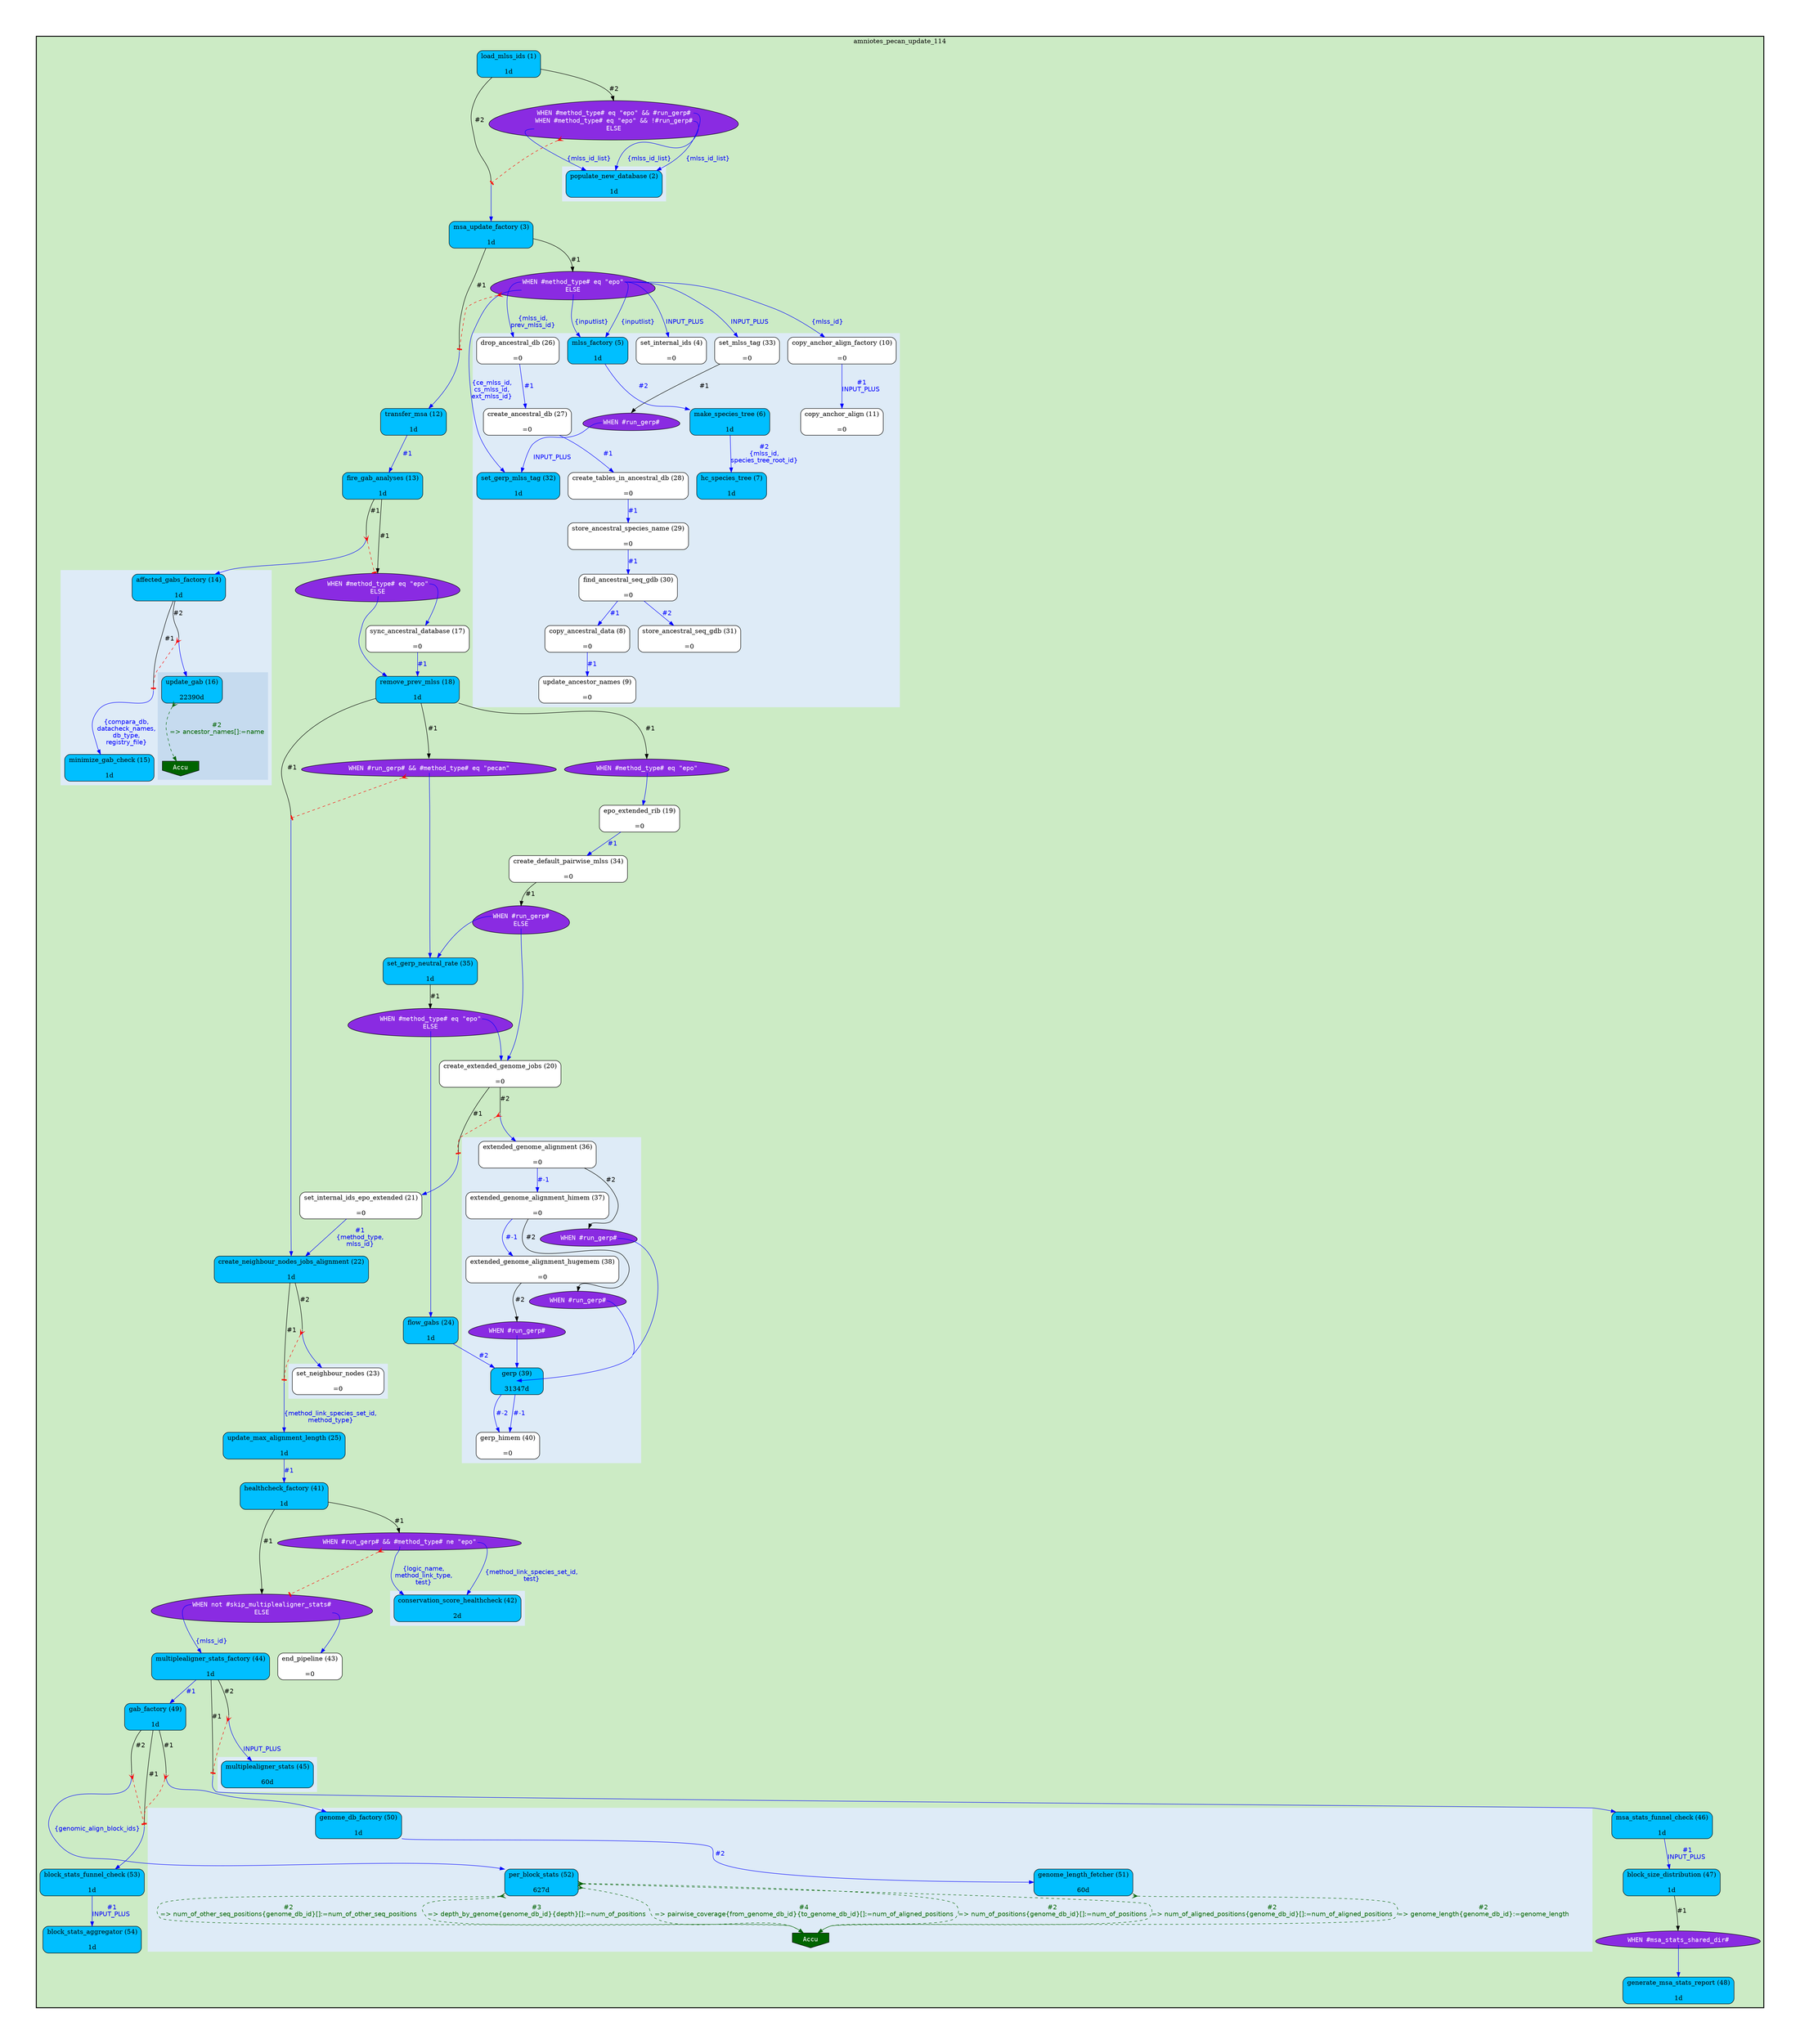 digraph test {
	ratio="compress"; concentrate = "true"; name = "AnalysisWorkflow"; pad = "1.0";
	analysis_affected_gabs_factory [fillcolor="DeepSkyBlue", fontname="Times-Roman", label=<<table border="0" cellborder="0" cellspacing="0" cellpadding="1"><tr><td colspan="1">affected_gabs_factory (14)</td></tr><tr><td colspan="1"> </td></tr><tr><td bgcolor="DeepSkyBlue" width="100%">1d</td></tr></table>>, shape="Mrecord", style="filled"];
	analysis_block_size_distribution [fillcolor="DeepSkyBlue", fontname="Times-Roman", label=<<table border="0" cellborder="0" cellspacing="0" cellpadding="1"><tr><td colspan="1">block_size_distribution (47)</td></tr><tr><td colspan="1"> </td></tr><tr><td bgcolor="DeepSkyBlue" width="100%">1d</td></tr></table>>, shape="Mrecord", style="filled"];
	analysis_block_stats_aggregator [fillcolor="DeepSkyBlue", fontname="Times-Roman", label=<<table border="0" cellborder="0" cellspacing="0" cellpadding="1"><tr><td colspan="1">block_stats_aggregator (54)</td></tr><tr><td colspan="1"> </td></tr><tr><td bgcolor="DeepSkyBlue" width="100%">1d</td></tr></table>>, shape="Mrecord", style="filled"];
	analysis_block_stats_funnel_check [fillcolor="DeepSkyBlue", fontname="Times-Roman", label=<<table border="0" cellborder="0" cellspacing="0" cellpadding="1"><tr><td colspan="1">block_stats_funnel_check (53)</td></tr><tr><td colspan="1"> </td></tr><tr><td bgcolor="DeepSkyBlue" width="100%">1d</td></tr></table>>, shape="Mrecord", style="filled"];
	analysis_conservation_score_healthcheck [fillcolor="DeepSkyBlue", fontname="Times-Roman", label=<<table border="0" cellborder="0" cellspacing="0" cellpadding="1"><tr><td colspan="1">conservation_score_healthcheck (42)</td></tr><tr><td colspan="1"> </td></tr><tr><td bgcolor="DeepSkyBlue" width="100%">2d</td></tr></table>>, shape="Mrecord", style="filled"];
	analysis_copy_ancestral_data [fillcolor="white", fontname="Times-Roman", label=<<table border="0" cellborder="0" cellspacing="0" cellpadding="1"><tr><td colspan="1">copy_ancestral_data (8)</td></tr><tr><td colspan="1"> </td></tr><tr><td>=0</td></tr></table>>, shape="Mrecord", style="filled"];
	analysis_copy_anchor_align [fillcolor="white", fontname="Times-Roman", label=<<table border="0" cellborder="0" cellspacing="0" cellpadding="1"><tr><td colspan="1">copy_anchor_align (11)</td></tr><tr><td colspan="1"> </td></tr><tr><td>=0</td></tr></table>>, shape="Mrecord", style="filled"];
	analysis_copy_anchor_align_factory [fillcolor="white", fontname="Times-Roman", label=<<table border="0" cellborder="0" cellspacing="0" cellpadding="1"><tr><td colspan="1">copy_anchor_align_factory (10)</td></tr><tr><td colspan="1"> </td></tr><tr><td>=0</td></tr></table>>, shape="Mrecord", style="filled"];
	analysis_create_ancestral_db [fillcolor="white", fontname="Times-Roman", label=<<table border="0" cellborder="0" cellspacing="0" cellpadding="1"><tr><td colspan="1">create_ancestral_db (27)</td></tr><tr><td colspan="1"> </td></tr><tr><td>=0</td></tr></table>>, shape="Mrecord", style="filled"];
	analysis_create_default_pairwise_mlss [fillcolor="white", fontname="Times-Roman", label=<<table border="0" cellborder="0" cellspacing="0" cellpadding="1"><tr><td colspan="1">create_default_pairwise_mlss (34)</td></tr><tr><td colspan="1"> </td></tr><tr><td>=0</td></tr></table>>, shape="Mrecord", style="filled"];
	analysis_create_extended_genome_jobs [fillcolor="white", fontname="Times-Roman", label=<<table border="0" cellborder="0" cellspacing="0" cellpadding="1"><tr><td colspan="1">create_extended_genome_jobs (20)</td></tr><tr><td colspan="1"> </td></tr><tr><td>=0</td></tr></table>>, shape="Mrecord", style="filled"];
	analysis_create_neighbour_nodes_jobs_alignment [fillcolor="DeepSkyBlue", fontname="Times-Roman", label=<<table border="0" cellborder="0" cellspacing="0" cellpadding="1"><tr><td colspan="1">create_neighbour_nodes_jobs_alignment (22)</td></tr><tr><td colspan="1"> </td></tr><tr><td bgcolor="DeepSkyBlue" width="100%">1d</td></tr></table>>, shape="Mrecord", style="filled"];
	analysis_create_tables_in_ancestral_db [fillcolor="white", fontname="Times-Roman", label=<<table border="0" cellborder="0" cellspacing="0" cellpadding="1"><tr><td colspan="1">create_tables_in_ancestral_db (28)</td></tr><tr><td colspan="1"> </td></tr><tr><td>=0</td></tr></table>>, shape="Mrecord", style="filled"];
	analysis_drop_ancestral_db [fillcolor="white", fontname="Times-Roman", label=<<table border="0" cellborder="0" cellspacing="0" cellpadding="1"><tr><td colspan="1">drop_ancestral_db (26)</td></tr><tr><td colspan="1"> </td></tr><tr><td>=0</td></tr></table>>, shape="Mrecord", style="filled"];
	analysis_end_pipeline [fillcolor="white", fontname="Times-Roman", label=<<table border="0" cellborder="0" cellspacing="0" cellpadding="1"><tr><td colspan="1">end_pipeline (43)</td></tr><tr><td colspan="1"> </td></tr><tr><td>=0</td></tr></table>>, shape="Mrecord", style="filled"];
	analysis_epo_extended_rib [fillcolor="white", fontname="Times-Roman", label=<<table border="0" cellborder="0" cellspacing="0" cellpadding="1"><tr><td colspan="1">epo_extended_rib (19)</td></tr><tr><td colspan="1"> </td></tr><tr><td>=0</td></tr></table>>, shape="Mrecord", style="filled"];
	analysis_extended_genome_alignment [fillcolor="white", fontname="Times-Roman", label=<<table border="0" cellborder="0" cellspacing="0" cellpadding="1"><tr><td colspan="1">extended_genome_alignment (36)</td></tr><tr><td colspan="1"> </td></tr><tr><td>=0</td></tr></table>>, shape="Mrecord", style="filled"];
	analysis_extended_genome_alignment_himem [fillcolor="white", fontname="Times-Roman", label=<<table border="0" cellborder="0" cellspacing="0" cellpadding="1"><tr><td colspan="1">extended_genome_alignment_himem (37)</td></tr><tr><td colspan="1"> </td></tr><tr><td>=0</td></tr></table>>, shape="Mrecord", style="filled"];
	analysis_extended_genome_alignment_hugemem [fillcolor="white", fontname="Times-Roman", label=<<table border="0" cellborder="0" cellspacing="0" cellpadding="1"><tr><td colspan="1">extended_genome_alignment_hugemem (38)</td></tr><tr><td colspan="1"> </td></tr><tr><td>=0</td></tr></table>>, shape="Mrecord", style="filled"];
	analysis_find_ancestral_seq_gdb [fillcolor="white", fontname="Times-Roman", label=<<table border="0" cellborder="0" cellspacing="0" cellpadding="1"><tr><td colspan="1">find_ancestral_seq_gdb (30)</td></tr><tr><td colspan="1"> </td></tr><tr><td>=0</td></tr></table>>, shape="Mrecord", style="filled"];
	analysis_fire_gab_analyses [fillcolor="DeepSkyBlue", fontname="Times-Roman", label=<<table border="0" cellborder="0" cellspacing="0" cellpadding="1"><tr><td colspan="1">fire_gab_analyses (13)</td></tr><tr><td colspan="1"> </td></tr><tr><td bgcolor="DeepSkyBlue" width="100%">1d</td></tr></table>>, shape="Mrecord", style="filled"];
	analysis_flow_gabs [fillcolor="DeepSkyBlue", fontname="Times-Roman", label=<<table border="0" cellborder="0" cellspacing="0" cellpadding="1"><tr><td colspan="1">flow_gabs (24)</td></tr><tr><td colspan="1"> </td></tr><tr><td bgcolor="DeepSkyBlue" width="100%">1d</td></tr></table>>, shape="Mrecord", style="filled"];
	analysis_gab_factory [fillcolor="DeepSkyBlue", fontname="Times-Roman", label=<<table border="0" cellborder="0" cellspacing="0" cellpadding="1"><tr><td colspan="1">gab_factory (49)</td></tr><tr><td colspan="1"> </td></tr><tr><td bgcolor="DeepSkyBlue" width="100%">1d</td></tr></table>>, shape="Mrecord", style="filled"];
	analysis_generate_msa_stats_report [fillcolor="DeepSkyBlue", fontname="Times-Roman", label=<<table border="0" cellborder="0" cellspacing="0" cellpadding="1"><tr><td colspan="1">generate_msa_stats_report (48)</td></tr><tr><td colspan="1"> </td></tr><tr><td bgcolor="DeepSkyBlue" width="100%">1d</td></tr></table>>, shape="Mrecord", style="filled"];
	analysis_genome_db_factory [fillcolor="DeepSkyBlue", fontname="Times-Roman", label=<<table border="0" cellborder="0" cellspacing="0" cellpadding="1"><tr><td colspan="1">genome_db_factory (50)</td></tr><tr><td colspan="1"> </td></tr><tr><td bgcolor="DeepSkyBlue" width="100%">1d</td></tr></table>>, shape="Mrecord", style="filled"];
	analysis_genome_length_fetcher [fillcolor="DeepSkyBlue", fontname="Times-Roman", label=<<table border="0" cellborder="0" cellspacing="0" cellpadding="1"><tr><td colspan="1">genome_length_fetcher (51)</td></tr><tr><td colspan="1"> </td></tr><tr><td bgcolor="DeepSkyBlue" width="100%">60d</td></tr></table>>, shape="Mrecord", style="filled"];
	analysis_gerp [fillcolor="DeepSkyBlue", fontname="Times-Roman", label=<<table border="0" cellborder="0" cellspacing="0" cellpadding="1"><tr><td colspan="1">gerp (39)</td></tr><tr><td colspan="1"> </td></tr><tr><td bgcolor="DeepSkyBlue" width="100%">31347d</td></tr></table>>, shape="Mrecord", style="filled"];
	analysis_gerp_himem [fillcolor="white", fontname="Times-Roman", label=<<table border="0" cellborder="0" cellspacing="0" cellpadding="1"><tr><td colspan="1">gerp_himem (40)</td></tr><tr><td colspan="1"> </td></tr><tr><td>=0</td></tr></table>>, shape="Mrecord", style="filled"];
	analysis_hc_species_tree [fillcolor="DeepSkyBlue", fontname="Times-Roman", label=<<table border="0" cellborder="0" cellspacing="0" cellpadding="1"><tr><td colspan="1">hc_species_tree (7)</td></tr><tr><td colspan="1"> </td></tr><tr><td bgcolor="DeepSkyBlue" width="100%">1d</td></tr></table>>, shape="Mrecord", style="filled"];
	analysis_healthcheck_factory [fillcolor="DeepSkyBlue", fontname="Times-Roman", label=<<table border="0" cellborder="0" cellspacing="0" cellpadding="1"><tr><td colspan="1">healthcheck_factory (41)</td></tr><tr><td colspan="1"> </td></tr><tr><td bgcolor="DeepSkyBlue" width="100%">1d</td></tr></table>>, shape="Mrecord", style="filled"];
	analysis_load_mlss_ids [fillcolor="DeepSkyBlue", fontname="Times-Roman", label=<<table border="0" cellborder="0" cellspacing="0" cellpadding="1"><tr><td colspan="1">load_mlss_ids (1)</td></tr><tr><td colspan="1"> </td></tr><tr><td bgcolor="DeepSkyBlue" width="100%">1d</td></tr></table>>, shape="Mrecord", style="filled"];
	analysis_make_species_tree [fillcolor="DeepSkyBlue", fontname="Times-Roman", label=<<table border="0" cellborder="0" cellspacing="0" cellpadding="1"><tr><td colspan="1">make_species_tree (6)</td></tr><tr><td colspan="1"> </td></tr><tr><td bgcolor="DeepSkyBlue" width="100%">1d</td></tr></table>>, shape="Mrecord", style="filled"];
	analysis_minimize_gab_check [fillcolor="DeepSkyBlue", fontname="Times-Roman", label=<<table border="0" cellborder="0" cellspacing="0" cellpadding="1"><tr><td colspan="1">minimize_gab_check (15)</td></tr><tr><td colspan="1"> </td></tr><tr><td bgcolor="DeepSkyBlue" width="100%">1d</td></tr></table>>, shape="Mrecord", style="filled"];
	analysis_mlss_factory [fillcolor="DeepSkyBlue", fontname="Times-Roman", label=<<table border="0" cellborder="0" cellspacing="0" cellpadding="1"><tr><td colspan="1">mlss_factory (5)</td></tr><tr><td colspan="1"> </td></tr><tr><td bgcolor="DeepSkyBlue" width="100%">1d</td></tr></table>>, shape="Mrecord", style="filled"];
	analysis_msa_stats_funnel_check [fillcolor="DeepSkyBlue", fontname="Times-Roman", label=<<table border="0" cellborder="0" cellspacing="0" cellpadding="1"><tr><td colspan="1">msa_stats_funnel_check (46)</td></tr><tr><td colspan="1"> </td></tr><tr><td bgcolor="DeepSkyBlue" width="100%">1d</td></tr></table>>, shape="Mrecord", style="filled"];
	analysis_msa_update_factory [fillcolor="DeepSkyBlue", fontname="Times-Roman", label=<<table border="0" cellborder="0" cellspacing="0" cellpadding="1"><tr><td colspan="1">msa_update_factory (3)</td></tr><tr><td colspan="1"> </td></tr><tr><td bgcolor="DeepSkyBlue" width="100%">1d</td></tr></table>>, shape="Mrecord", style="filled"];
	analysis_multiplealigner_stats [fillcolor="DeepSkyBlue", fontname="Times-Roman", label=<<table border="0" cellborder="0" cellspacing="0" cellpadding="1"><tr><td colspan="1">multiplealigner_stats (45)</td></tr><tr><td colspan="1"> </td></tr><tr><td bgcolor="DeepSkyBlue" width="100%">60d</td></tr></table>>, shape="Mrecord", style="filled"];
	analysis_multiplealigner_stats_factory [fillcolor="DeepSkyBlue", fontname="Times-Roman", label=<<table border="0" cellborder="0" cellspacing="0" cellpadding="1"><tr><td colspan="1">multiplealigner_stats_factory (44)</td></tr><tr><td colspan="1"> </td></tr><tr><td bgcolor="DeepSkyBlue" width="100%">1d</td></tr></table>>, shape="Mrecord", style="filled"];
	analysis_per_block_stats [fillcolor="DeepSkyBlue", fontname="Times-Roman", label=<<table border="0" cellborder="0" cellspacing="0" cellpadding="1"><tr><td colspan="1">per_block_stats (52)</td></tr><tr><td colspan="1"> </td></tr><tr><td bgcolor="DeepSkyBlue" width="100%">627d</td></tr></table>>, shape="Mrecord", style="filled"];
	analysis_populate_new_database [fillcolor="DeepSkyBlue", fontname="Times-Roman", label=<<table border="0" cellborder="0" cellspacing="0" cellpadding="1"><tr><td colspan="1">populate_new_database (2)</td></tr><tr><td colspan="1"> </td></tr><tr><td bgcolor="DeepSkyBlue" width="100%">1d</td></tr></table>>, shape="Mrecord", style="filled"];
	analysis_remove_prev_mlss [fillcolor="DeepSkyBlue", fontname="Times-Roman", label=<<table border="0" cellborder="0" cellspacing="0" cellpadding="1"><tr><td colspan="1">remove_prev_mlss (18)</td></tr><tr><td colspan="1"> </td></tr><tr><td bgcolor="DeepSkyBlue" width="100%">1d</td></tr></table>>, shape="Mrecord", style="filled"];
	analysis_set_gerp_mlss_tag [fillcolor="DeepSkyBlue", fontname="Times-Roman", label=<<table border="0" cellborder="0" cellspacing="0" cellpadding="1"><tr><td colspan="1">set_gerp_mlss_tag (32)</td></tr><tr><td colspan="1"> </td></tr><tr><td bgcolor="DeepSkyBlue" width="100%">1d</td></tr></table>>, shape="Mrecord", style="filled"];
	analysis_set_gerp_neutral_rate [fillcolor="DeepSkyBlue", fontname="Times-Roman", label=<<table border="0" cellborder="0" cellspacing="0" cellpadding="1"><tr><td colspan="1">set_gerp_neutral_rate (35)</td></tr><tr><td colspan="1"> </td></tr><tr><td bgcolor="DeepSkyBlue" width="100%">1d</td></tr></table>>, shape="Mrecord", style="filled"];
	analysis_set_internal_ids [fillcolor="white", fontname="Times-Roman", label=<<table border="0" cellborder="0" cellspacing="0" cellpadding="1"><tr><td colspan="1">set_internal_ids (4)</td></tr><tr><td colspan="1"> </td></tr><tr><td>=0</td></tr></table>>, shape="Mrecord", style="filled"];
	analysis_set_internal_ids_epo_extended [fillcolor="white", fontname="Times-Roman", label=<<table border="0" cellborder="0" cellspacing="0" cellpadding="1"><tr><td colspan="1">set_internal_ids_epo_extended (21)</td></tr><tr><td colspan="1"> </td></tr><tr><td>=0</td></tr></table>>, shape="Mrecord", style="filled"];
	analysis_set_mlss_tag [fillcolor="white", fontname="Times-Roman", label=<<table border="0" cellborder="0" cellspacing="0" cellpadding="1"><tr><td colspan="1">set_mlss_tag (33)</td></tr><tr><td colspan="1"> </td></tr><tr><td>=0</td></tr></table>>, shape="Mrecord", style="filled"];
	analysis_set_neighbour_nodes [fillcolor="white", fontname="Times-Roman", label=<<table border="0" cellborder="0" cellspacing="0" cellpadding="1"><tr><td colspan="1">set_neighbour_nodes (23)</td></tr><tr><td colspan="1"> </td></tr><tr><td>=0</td></tr></table>>, shape="Mrecord", style="filled"];
	analysis_store_ancestral_seq_gdb [fillcolor="white", fontname="Times-Roman", label=<<table border="0" cellborder="0" cellspacing="0" cellpadding="1"><tr><td colspan="1">store_ancestral_seq_gdb (31)</td></tr><tr><td colspan="1"> </td></tr><tr><td>=0</td></tr></table>>, shape="Mrecord", style="filled"];
	analysis_store_ancestral_species_name [fillcolor="white", fontname="Times-Roman", label=<<table border="0" cellborder="0" cellspacing="0" cellpadding="1"><tr><td colspan="1">store_ancestral_species_name (29)</td></tr><tr><td colspan="1"> </td></tr><tr><td>=0</td></tr></table>>, shape="Mrecord", style="filled"];
	analysis_sync_ancestral_database [fillcolor="white", fontname="Times-Roman", label=<<table border="0" cellborder="0" cellspacing="0" cellpadding="1"><tr><td colspan="1">sync_ancestral_database (17)</td></tr><tr><td colspan="1"> </td></tr><tr><td>=0</td></tr></table>>, shape="Mrecord", style="filled"];
	analysis_transfer_msa [fillcolor="DeepSkyBlue", fontname="Times-Roman", label=<<table border="0" cellborder="0" cellspacing="0" cellpadding="1"><tr><td colspan="1">transfer_msa (12)</td></tr><tr><td colspan="1"> </td></tr><tr><td bgcolor="DeepSkyBlue" width="100%">1d</td></tr></table>>, shape="Mrecord", style="filled"];
	analysis_update_ancestor_names [fillcolor="white", fontname="Times-Roman", label=<<table border="0" cellborder="0" cellspacing="0" cellpadding="1"><tr><td colspan="1">update_ancestor_names (9)</td></tr><tr><td colspan="1"> </td></tr><tr><td>=0</td></tr></table>>, shape="Mrecord", style="filled"];
	analysis_update_gab [fillcolor="DeepSkyBlue", fontname="Times-Roman", label=<<table border="0" cellborder="0" cellspacing="0" cellpadding="1"><tr><td colspan="1">update_gab (16)</td></tr><tr><td colspan="1"> </td></tr><tr><td bgcolor="DeepSkyBlue" width="100%">22390d</td></tr></table>>, shape="Mrecord", style="filled"];
	analysis_update_max_alignment_length [fillcolor="DeepSkyBlue", fontname="Times-Roman", label=<<table border="0" cellborder="0" cellspacing="0" cellpadding="1"><tr><td colspan="1">update_max_alignment_length (25)</td></tr><tr><td colspan="1"> </td></tr><tr><td bgcolor="DeepSkyBlue" width="100%">1d</td></tr></table>>, shape="Mrecord", style="filled"];
	dfr_10_mp [fillcolor="blueviolet", fontcolor="white", fontname="Courier", label=<<table border="0" cellborder="0" cellspacing="0" cellpadding="1">i<tr><td></td></tr><tr><td port="cond_0">WHEN #method_type# eq &quot;epo&quot;</td></tr><tr><td port="cond_1">ELSE</td></tr></table>>, shape="egg", style="filled"];
	dfr_11_mp [fixedsize="1", height="0.01", label="dfr_11_mp", shape="point", width="0.01"];
	dfr_12_mp [fixedsize="1", height="0.01", label="dfr_12_mp", shape="point", width="0.01"];
	dfr_13_mp [fixedsize="1", height="0.01", label="dfr_13_mp", shape="point", width="0.01"];
	dfr_16_mp [fixedsize="1", height="0.01", label="dfr_16_mp", shape="point", width="0.01"];
	dfr_17_mp [fillcolor="blueviolet", fontcolor="white", fontname="Courier", label=<<table border="0" cellborder="0" cellspacing="0" cellpadding="1">i<tr><td></td></tr><tr><td port="cond_0">WHEN #run_gerp# &amp;&amp; #method_type# eq &quot;pecan&quot;</td></tr></table>>, shape="egg", style="filled"];
	dfr_18_mp [fillcolor="blueviolet", fontcolor="white", fontname="Courier", label=<<table border="0" cellborder="0" cellspacing="0" cellpadding="1">i<tr><td></td></tr><tr><td port="cond_0">WHEN #method_type# eq &quot;epo&quot;</td></tr></table>>, shape="egg", style="filled"];
	dfr_1_mp [fixedsize="1", height="0.01", label="dfr_1_mp", shape="point", width="0.01"];
	dfr_20_mp [fixedsize="1", height="0.01", label="dfr_20_mp", shape="point", width="0.01"];
	dfr_21_mp [fixedsize="1", height="0.01", label="dfr_21_mp", shape="point", width="0.01"];
	dfr_23_mp [fixedsize="1", height="0.01", label="dfr_23_mp", shape="point", width="0.01"];
	dfr_24_mp [fixedsize="1", height="0.01", label="dfr_24_mp", shape="point", width="0.01"];
	dfr_2_mp [fillcolor="blueviolet", fontcolor="white", fontname="Courier", label=<<table border="0" cellborder="0" cellspacing="0" cellpadding="1">i<tr><td></td></tr><tr><td port="cond_0">WHEN #method_type# eq &quot;epo&quot; &amp;&amp; #run_gerp#</td></tr><tr><td port="cond_1">WHEN #method_type# eq &quot;epo&quot; &amp;&amp; !#run_gerp#</td></tr><tr><td port="cond_2">ELSE</td></tr></table>>, shape="egg", style="filled"];
	dfr_33_mp [fillcolor="blueviolet", fontcolor="white", fontname="Courier", label=<<table border="0" cellborder="0" cellspacing="0" cellpadding="1">i<tr><td></td></tr><tr><td port="cond_0">WHEN #run_gerp#</td></tr></table>>, shape="egg", style="filled"];
	dfr_34_mp [fillcolor="blueviolet", fontcolor="white", fontname="Courier", label=<<table border="0" cellborder="0" cellspacing="0" cellpadding="1">i<tr><td></td></tr><tr><td port="cond_0">WHEN #run_gerp#</td></tr><tr><td port="cond_1">ELSE</td></tr></table>>, shape="egg", style="filled"];
	dfr_35_mp [fillcolor="blueviolet", fontcolor="white", fontname="Courier", label=<<table border="0" cellborder="0" cellspacing="0" cellpadding="1">i<tr><td></td></tr><tr><td port="cond_0">WHEN #method_type# eq &quot;epo&quot;</td></tr><tr><td port="cond_1">ELSE</td></tr></table>>, shape="egg", style="filled"];
	dfr_37_mp [fillcolor="blueviolet", fontcolor="white", fontname="Courier", label=<<table border="0" cellborder="0" cellspacing="0" cellpadding="1">i<tr><td></td></tr><tr><td port="cond_0">WHEN #run_gerp#</td></tr></table>>, shape="egg", style="filled"];
	dfr_39_mp [fillcolor="blueviolet", fontcolor="white", fontname="Courier", label=<<table border="0" cellborder="0" cellspacing="0" cellpadding="1">i<tr><td></td></tr><tr><td port="cond_0">WHEN #run_gerp#</td></tr></table>>, shape="egg", style="filled"];
	dfr_3_mp [fixedsize="1", height="0.01", label="dfr_3_mp", shape="point", width="0.01"];
	dfr_40_mp [fillcolor="blueviolet", fontcolor="white", fontname="Courier", label=<<table border="0" cellborder="0" cellspacing="0" cellpadding="1">i<tr><td></td></tr><tr><td port="cond_0">WHEN #run_gerp#</td></tr></table>>, shape="egg", style="filled"];
	dfr_43_mp [fillcolor="blueviolet", fontcolor="white", fontname="Courier", label=<<table border="0" cellborder="0" cellspacing="0" cellpadding="1">i<tr><td></td></tr><tr><td port="cond_0">WHEN not #skip_multiplealigner_stats#</td></tr><tr><td port="cond_1">ELSE</td></tr></table>>, shape="egg", style="filled"];
	dfr_44_mp [fillcolor="blueviolet", fontcolor="white", fontname="Courier", label=<<table border="0" cellborder="0" cellspacing="0" cellpadding="1">i<tr><td></td></tr><tr><td port="cond_0">WHEN #run_gerp# &amp;&amp; #method_type# ne &quot;epo&quot;</td></tr></table>>, shape="egg", style="filled"];
	dfr_45_mp [fixedsize="1", height="0.01", label="dfr_45_mp", shape="point", width="0.01"];
	dfr_46_mp [fixedsize="1", height="0.01", label="dfr_46_mp", shape="point", width="0.01"];
	dfr_49_mp [fillcolor="blueviolet", fontcolor="white", fontname="Courier", label=<<table border="0" cellborder="0" cellspacing="0" cellpadding="1">i<tr><td></td></tr><tr><td port="cond_0">WHEN #msa_stats_shared_dir#</td></tr></table>>, shape="egg", style="filled"];
	dfr_4_mp [fillcolor="blueviolet", fontcolor="white", fontname="Courier", label=<<table border="0" cellborder="0" cellspacing="0" cellpadding="1">i<tr><td></td></tr><tr><td port="cond_0">WHEN #method_type# eq &quot;epo&quot;</td></tr><tr><td port="cond_1">ELSE</td></tr></table>>, shape="egg", style="filled"];
	dfr_50_mp [fixedsize="1", height="0.01", label="dfr_50_mp", shape="point", width="0.01"];
	dfr_51_mp [fixedsize="1", height="0.01", label="dfr_51_mp", shape="point", width="0.01"];
	dfr_52_mp [fixedsize="1", height="0.01", label="dfr_52_mp", shape="point", width="0.01"];
	sink_dfr_12_mp [fillcolor="darkgreen", fontcolor="white", fontname="Courier", label="Accu", shape="invhouse", style="filled"];
	sink_dfr_50_mp [fillcolor="darkgreen", fontcolor="white", fontname="Courier", label="Accu", shape="invhouse", style="filled"];
	analysis_affected_gabs_factory -> dfr_12_mp [arrowhead="none", color="black", fontcolor="black", fontname="Helvetica", headport="n", label="#1"];
	analysis_affected_gabs_factory -> dfr_13_mp [arrowhead="none", color="black", fontcolor="black", fontname="Helvetica", headport="n", label="#2"];
	analysis_block_size_distribution -> dfr_49_mp [arrowhead="normal", color="black", fontcolor="black", fontname="Helvetica", headport="n", label="#1"];
	analysis_block_stats_funnel_check -> analysis_block_stats_aggregator [color="blue", fontcolor="blue", fontname="Helvetica", label="#1\nINPUT_PLUS "];
	analysis_copy_ancestral_data -> analysis_update_ancestor_names [color="blue", fontcolor="blue", fontname="Helvetica", label="#1\n"];
	analysis_copy_anchor_align_factory -> analysis_copy_anchor_align [color="blue", fontcolor="blue", fontname="Helvetica", label="#1\nINPUT_PLUS "];
	analysis_create_ancestral_db -> analysis_create_tables_in_ancestral_db [color="blue", fontcolor="blue", fontname="Helvetica", label="#1\n"];
	analysis_create_default_pairwise_mlss -> dfr_34_mp [arrowhead="normal", color="black", fontcolor="black", fontname="Helvetica", headport="n", label="#1"];
	analysis_create_extended_genome_jobs -> dfr_20_mp [arrowhead="none", color="black", fontcolor="black", fontname="Helvetica", headport="n", label="#1"];
	analysis_create_extended_genome_jobs -> dfr_21_mp [arrowhead="none", color="black", fontcolor="black", fontname="Helvetica", headport="n", label="#2"];
	analysis_create_neighbour_nodes_jobs_alignment -> dfr_23_mp [arrowhead="none", color="black", fontcolor="black", fontname="Helvetica", headport="n", label="#1"];
	analysis_create_neighbour_nodes_jobs_alignment -> dfr_24_mp [arrowhead="none", color="black", fontcolor="black", fontname="Helvetica", headport="n", label="#2"];
	analysis_create_tables_in_ancestral_db -> analysis_store_ancestral_species_name [color="blue", fontcolor="blue", fontname="Helvetica", label="#1\n"];
	analysis_drop_ancestral_db -> analysis_create_ancestral_db [color="blue", fontcolor="blue", fontname="Helvetica", label="#1\n"];
	analysis_epo_extended_rib -> analysis_create_default_pairwise_mlss [color="blue", fontcolor="blue", fontname="Helvetica", label="#1\n"];
	analysis_extended_genome_alignment -> analysis_extended_genome_alignment_himem [color="blue", fontcolor="blue", fontname="Helvetica", label="#-1\n"];
	analysis_extended_genome_alignment -> dfr_37_mp [arrowhead="normal", color="black", fontcolor="black", fontname="Helvetica", headport="n", label="#2"];
	analysis_extended_genome_alignment_himem -> analysis_extended_genome_alignment_hugemem [color="blue", fontcolor="blue", fontname="Helvetica", label="#-1\n"];
	analysis_extended_genome_alignment_himem -> dfr_39_mp [arrowhead="normal", color="black", fontcolor="black", fontname="Helvetica", headport="n", label="#2"];
	analysis_extended_genome_alignment_hugemem -> dfr_40_mp [arrowhead="normal", color="black", fontcolor="black", fontname="Helvetica", headport="n", label="#2"];
	analysis_find_ancestral_seq_gdb -> analysis_copy_ancestral_data [color="blue", fontcolor="blue", fontname="Helvetica", label="#1\n"];
	analysis_find_ancestral_seq_gdb -> analysis_store_ancestral_seq_gdb [color="blue", fontcolor="blue", fontname="Helvetica", label="#2\n"];
	analysis_fire_gab_analyses -> dfr_10_mp [arrowhead="normal", color="black", fontcolor="black", fontname="Helvetica", headport="n", label="#1"];
	analysis_fire_gab_analyses -> dfr_11_mp [arrowhead="none", color="black", fontcolor="black", fontname="Helvetica", headport="n", label="#1"];
	analysis_flow_gabs -> analysis_gerp [color="blue", fontcolor="blue", fontname="Helvetica", label="#2\n"];
	analysis_gab_factory -> dfr_50_mp [arrowhead="none", color="black", fontcolor="black", fontname="Helvetica", headport="n", label="#1"];
	analysis_gab_factory -> dfr_51_mp [arrowhead="none", color="black", fontcolor="black", fontname="Helvetica", headport="n", label="#1"];
	analysis_gab_factory -> dfr_52_mp [arrowhead="none", color="black", fontcolor="black", fontname="Helvetica", headport="n", label="#2"];
	analysis_genome_db_factory -> analysis_genome_length_fetcher [color="blue", fontcolor="blue", fontname="Helvetica", label="#2\n"];
	analysis_genome_length_fetcher -> sink_dfr_50_mp [arrowtail="crow", color="darkgreen", dir="both", fontcolor="darkgreen", fontname="Helvetica", label="#2\n=> genome_length{genome_db_id}:=genome_length", style="dashed"];
	analysis_gerp -> analysis_gerp_himem [color="blue", fontcolor="blue", fontname="Helvetica", label="#-2\n"];
	analysis_gerp -> analysis_gerp_himem [color="blue", fontcolor="blue", fontname="Helvetica", label="#-1\n"];
	analysis_healthcheck_factory -> dfr_43_mp [arrowhead="normal", color="black", fontcolor="black", fontname="Helvetica", headport="n", label="#1"];
	analysis_healthcheck_factory -> dfr_44_mp [arrowhead="normal", color="black", fontcolor="black", fontname="Helvetica", headport="n", label="#1"];
	analysis_load_mlss_ids -> dfr_1_mp [arrowhead="none", color="black", fontcolor="black", fontname="Helvetica", headport="n", label="#2"];
	analysis_load_mlss_ids -> dfr_2_mp [arrowhead="normal", color="black", fontcolor="black", fontname="Helvetica", headport="n", label="#2"];
	analysis_make_species_tree -> analysis_hc_species_tree [color="blue", fontcolor="blue", fontname="Helvetica", label="#2\n{mlss_id,\nspecies_tree_root_id}"];
	analysis_mlss_factory -> analysis_make_species_tree [color="blue", fontcolor="blue", fontname="Helvetica", label="#2\n"];
	analysis_msa_stats_funnel_check -> analysis_block_size_distribution [color="blue", fontcolor="blue", fontname="Helvetica", label="#1\nINPUT_PLUS "];
	analysis_msa_update_factory -> dfr_3_mp [arrowhead="none", color="black", fontcolor="black", fontname="Helvetica", headport="n", label="#1"];
	analysis_msa_update_factory -> dfr_4_mp [arrowhead="normal", color="black", fontcolor="black", fontname="Helvetica", headport="n", label="#1"];
	analysis_multiplealigner_stats_factory -> analysis_gab_factory [color="blue", fontcolor="blue", fontname="Helvetica", label="#1\n"];
	analysis_multiplealigner_stats_factory -> dfr_45_mp [arrowhead="none", color="black", fontcolor="black", fontname="Helvetica", headport="n", label="#1"];
	analysis_multiplealigner_stats_factory -> dfr_46_mp [arrowhead="none", color="black", fontcolor="black", fontname="Helvetica", headport="n", label="#2"];
	analysis_per_block_stats -> sink_dfr_50_mp [arrowtail="crow", color="darkgreen", dir="both", fontcolor="darkgreen", fontname="Helvetica", label="#2\n=> num_of_positions{genome_db_id}[]:=num_of_positions", style="dashed"];
	analysis_per_block_stats -> sink_dfr_50_mp [arrowtail="crow", color="darkgreen", dir="both", fontcolor="darkgreen", fontname="Helvetica", label="#2\n=> num_of_aligned_positions{genome_db_id}[]:=num_of_aligned_positions", style="dashed"];
	analysis_per_block_stats -> sink_dfr_50_mp [arrowtail="crow", color="darkgreen", dir="both", fontcolor="darkgreen", fontname="Helvetica", label="#2\n=> num_of_other_seq_positions{genome_db_id}[]:=num_of_other_seq_positions", style="dashed"];
	analysis_per_block_stats -> sink_dfr_50_mp [arrowtail="crow", color="darkgreen", dir="both", fontcolor="darkgreen", fontname="Helvetica", label="#3\n=> depth_by_genome{genome_db_id}{depth}[]:=num_of_positions", style="dashed"];
	analysis_per_block_stats -> sink_dfr_50_mp [arrowtail="crow", color="darkgreen", dir="both", fontcolor="darkgreen", fontname="Helvetica", label="#4\n=> pairwise_coverage{from_genome_db_id}{to_genome_db_id}[]:=num_of_aligned_positions", style="dashed"];
	analysis_remove_prev_mlss -> dfr_16_mp [arrowhead="none", color="black", fontcolor="black", fontname="Helvetica", headport="n", label="#1"];
	analysis_remove_prev_mlss -> dfr_17_mp [arrowhead="normal", color="black", fontcolor="black", fontname="Helvetica", headport="n", label="#1"];
	analysis_remove_prev_mlss -> dfr_18_mp [arrowhead="normal", color="black", fontcolor="black", fontname="Helvetica", headport="n", label="#1"];
	analysis_set_gerp_neutral_rate -> dfr_35_mp [arrowhead="normal", color="black", fontcolor="black", fontname="Helvetica", headport="n", label="#1"];
	analysis_set_internal_ids_epo_extended -> analysis_create_neighbour_nodes_jobs_alignment [color="blue", fontcolor="blue", fontname="Helvetica", label="#1\n{method_type,\nmlss_id}"];
	analysis_set_mlss_tag -> dfr_33_mp [arrowhead="normal", color="black", fontcolor="black", fontname="Helvetica", headport="n", label="#1"];
	analysis_store_ancestral_species_name -> analysis_find_ancestral_seq_gdb [color="blue", fontcolor="blue", fontname="Helvetica", label="#1\n"];
	analysis_sync_ancestral_database -> analysis_remove_prev_mlss [color="blue", fontcolor="blue", fontname="Helvetica", label="#1\n"];
	analysis_transfer_msa -> analysis_fire_gab_analyses [color="blue", fontcolor="blue", fontname="Helvetica", label="#1\n"];
	analysis_update_gab -> sink_dfr_12_mp [arrowtail="crow", color="darkgreen", dir="both", fontcolor="darkgreen", fontname="Helvetica", label="#2\n=> ancestor_names[]:=name", style="dashed"];
	analysis_update_max_alignment_length -> analysis_healthcheck_factory [color="blue", fontcolor="blue", fontname="Helvetica", label="#1\n"];
	dfr_10_mp -> analysis_remove_prev_mlss [color="blue", fontcolor="blue", fontname="Helvetica", label="\n", tailport="cond_1"];
	dfr_10_mp -> analysis_sync_ancestral_database [color="blue", fontcolor="blue", fontname="Helvetica", label="\n", tailport="cond_0"];
	dfr_11_mp -> analysis_affected_gabs_factory [color="blue", fontcolor="blue", fontname="Helvetica", label="\n", tailport="s"];
	dfr_11_mp -> dfr_10_mp [arrowhead="tee", arrowtail="crow", color="red", dir="both", style="dashed"];
	dfr_12_mp -> analysis_minimize_gab_check [color="blue", fontcolor="blue", fontname="Helvetica", label="\n{compara_db,\ndatacheck_names,\ndb_type,\nregistry_file}", tailport="s"];
	dfr_13_mp -> analysis_update_gab [color="blue", fontcolor="blue", fontname="Helvetica", label="\n", tailport="s"];
	dfr_13_mp -> dfr_12_mp [arrowhead="tee", arrowtail="crow", color="red", dir="both", style="dashed"];
	dfr_16_mp -> analysis_create_neighbour_nodes_jobs_alignment [color="blue", fontcolor="blue", fontname="Helvetica", label="\n", tailport="s"];
	dfr_17_mp -> analysis_set_gerp_neutral_rate [color="blue", fontcolor="blue", fontname="Helvetica", label="\n", tailport="cond_0"];
	dfr_17_mp -> dfr_16_mp [arrowhead="tee", arrowtail="crow", color="red", dir="both", style="dashed"];
	dfr_18_mp -> analysis_epo_extended_rib [color="blue", fontcolor="blue", fontname="Helvetica", label="\n", tailport="cond_0"];
	dfr_1_mp -> analysis_msa_update_factory [color="blue", fontcolor="blue", fontname="Helvetica", label="\n", tailport="s"];
	dfr_20_mp -> analysis_set_internal_ids_epo_extended [color="blue", fontcolor="blue", fontname="Helvetica", label="\n", tailport="s"];
	dfr_21_mp -> analysis_extended_genome_alignment [color="blue", fontcolor="blue", fontname="Helvetica", label="\n", tailport="s"];
	dfr_21_mp -> dfr_20_mp [arrowhead="tee", arrowtail="crow", color="red", dir="both", style="dashed"];
	dfr_23_mp -> analysis_update_max_alignment_length [color="blue", fontcolor="blue", fontname="Helvetica", label="\n{method_link_species_set_id,\nmethod_type}", tailport="s"];
	dfr_24_mp -> analysis_set_neighbour_nodes [color="blue", fontcolor="blue", fontname="Helvetica", label="\n", tailport="s"];
	dfr_24_mp -> dfr_23_mp [arrowhead="tee", arrowtail="crow", color="red", dir="both", style="dashed"];
	dfr_2_mp -> analysis_populate_new_database [color="blue", fontcolor="blue", fontname="Helvetica", label="\n{mlss_id_list}", tailport="cond_0"];
	dfr_2_mp -> analysis_populate_new_database [color="blue", fontcolor="blue", fontname="Helvetica", label="\n{mlss_id_list}", tailport="cond_1"];
	dfr_2_mp -> analysis_populate_new_database [color="blue", fontcolor="blue", fontname="Helvetica", label="\n{mlss_id_list}", tailport="cond_2"];
	dfr_2_mp -> dfr_1_mp [arrowhead="tee", arrowtail="crow", color="red", dir="both", style="dashed"];
	dfr_33_mp -> analysis_set_gerp_mlss_tag [color="blue", fontcolor="blue", fontname="Helvetica", label="\nINPUT_PLUS ", tailport="cond_0"];
	dfr_34_mp -> analysis_create_extended_genome_jobs [color="blue", fontcolor="blue", fontname="Helvetica", label="\n", tailport="cond_1"];
	dfr_34_mp -> analysis_set_gerp_neutral_rate [color="blue", fontcolor="blue", fontname="Helvetica", label="\n", tailport="cond_0"];
	dfr_35_mp -> analysis_create_extended_genome_jobs [color="blue", fontcolor="blue", fontname="Helvetica", label="\n", tailport="cond_0"];
	dfr_35_mp -> analysis_flow_gabs [color="blue", fontcolor="blue", fontname="Helvetica", label="\n", tailport="cond_1"];
	dfr_37_mp -> analysis_gerp [color="blue", fontcolor="blue", fontname="Helvetica", label="\n", tailport="cond_0"];
	dfr_39_mp -> analysis_gerp [color="blue", fontcolor="blue", fontname="Helvetica", label="\n", tailport="cond_0"];
	dfr_3_mp -> analysis_transfer_msa [color="blue", fontcolor="blue", fontname="Helvetica", label="\n", tailport="s"];
	dfr_40_mp -> analysis_gerp [color="blue", fontcolor="blue", fontname="Helvetica", label="\n", tailport="cond_0"];
	dfr_43_mp -> analysis_end_pipeline [color="blue", fontcolor="blue", fontname="Helvetica", label="\n", tailport="cond_1"];
	dfr_43_mp -> analysis_multiplealigner_stats_factory [color="blue", fontcolor="blue", fontname="Helvetica", label="\n{mlss_id}", tailport="cond_0"];
	dfr_44_mp -> analysis_conservation_score_healthcheck [color="blue", fontcolor="blue", fontname="Helvetica", label="\n{logic_name,\nmethod_link_type,\ntest}", tailport="cond_0"];
	dfr_44_mp -> analysis_conservation_score_healthcheck [color="blue", fontcolor="blue", fontname="Helvetica", label="\n{method_link_species_set_id,\ntest}", tailport="cond_0"];
	dfr_44_mp -> dfr_43_mp [arrowhead="tee", arrowtail="crow", color="red", dir="both", style="dashed"];
	dfr_45_mp -> analysis_msa_stats_funnel_check [color="blue", fontcolor="blue", fontname="Helvetica", label="\n", tailport="s"];
	dfr_46_mp -> analysis_multiplealigner_stats [color="blue", fontcolor="blue", fontname="Helvetica", label="\nINPUT_PLUS ", tailport="s"];
	dfr_46_mp -> dfr_45_mp [arrowhead="tee", arrowtail="crow", color="red", dir="both", style="dashed"];
	dfr_49_mp -> analysis_generate_msa_stats_report [color="blue", fontcolor="blue", fontname="Helvetica", label="\n", tailport="cond_0"];
	dfr_4_mp -> analysis_copy_anchor_align_factory [color="blue", fontcolor="blue", fontname="Helvetica", label="\n{mlss_id}", tailport="cond_0"];
	dfr_4_mp -> analysis_drop_ancestral_db [color="blue", fontcolor="blue", fontname="Helvetica", label="\n{mlss_id,\nprev_mlss_id}", tailport="cond_0"];
	dfr_4_mp -> analysis_mlss_factory [color="blue", fontcolor="blue", fontname="Helvetica", label="\n{inputlist}", tailport="cond_0"];
	dfr_4_mp -> analysis_mlss_factory [color="blue", fontcolor="blue", fontname="Helvetica", label="\n{inputlist}", tailport="cond_1"];
	dfr_4_mp -> analysis_set_gerp_mlss_tag [color="blue", fontcolor="blue", fontname="Helvetica", label="\n{ce_mlss_id,\ncs_mlss_id,\next_mlss_id}", tailport="cond_1"];
	dfr_4_mp -> analysis_set_internal_ids [color="blue", fontcolor="blue", fontname="Helvetica", label="\nINPUT_PLUS ", tailport="cond_0"];
	dfr_4_mp -> analysis_set_mlss_tag [color="blue", fontcolor="blue", fontname="Helvetica", label="\nINPUT_PLUS ", tailport="cond_0"];
	dfr_4_mp -> dfr_3_mp [arrowhead="tee", arrowtail="crow", color="red", dir="both", style="dashed"];
	dfr_50_mp -> analysis_block_stats_funnel_check [color="blue", fontcolor="blue", fontname="Helvetica", label="\n", tailport="s"];
	dfr_51_mp -> analysis_genome_db_factory [color="blue", fontcolor="blue", fontname="Helvetica", label="\n", tailport="s"];
	dfr_51_mp -> dfr_50_mp [arrowhead="tee", arrowtail="crow", color="red", dir="both", style="dashed"];
	dfr_52_mp -> analysis_per_block_stats [color="blue", fontcolor="blue", fontname="Helvetica", label="\n{genomic_align_block_ids}", tailport="s"];
	dfr_52_mp -> dfr_50_mp [arrowhead="tee", arrowtail="crow", color="red", dir="both", style="dashed"];

subgraph "cluster_amniotes_pecan_update_114" {
	label="amniotes_pecan_update_114";
	style="bold,filled";
	colorscheme="pastel19";
	fillcolor="3";
	color="";
	analysis_block_size_distribution;
	analysis_block_stats_aggregator;
	analysis_block_stats_funnel_check;
	analysis_create_default_pairwise_mlss;
	analysis_create_extended_genome_jobs;
	analysis_create_neighbour_nodes_jobs_alignment;
	analysis_end_pipeline;
	analysis_epo_extended_rib;
	analysis_fire_gab_analyses;
	analysis_flow_gabs;
	analysis_gab_factory;
	analysis_generate_msa_stats_report;
	analysis_healthcheck_factory;
	analysis_load_mlss_ids;
	analysis_msa_stats_funnel_check;
	analysis_msa_update_factory;
	analysis_multiplealigner_stats_factory;
	analysis_remove_prev_mlss;
	analysis_set_gerp_neutral_rate;
	analysis_set_internal_ids_epo_extended;
	analysis_sync_ancestral_database;
	analysis_transfer_msa;
	analysis_update_max_alignment_length;
	subgraph "cluster_cl_dfr_10_mp" {
		label="";
		style="filled";
		colorscheme="blues9";
		fillcolor="2";
		color="2";
		analysis_affected_gabs_factory;
		analysis_minimize_gab_check;
		subgraph "cluster_cl_dfr_12_mp" {
			label="";
			style="filled";
			colorscheme="blues9";
			fillcolor="3";
			color="3";
			analysis_update_gab;
			sink_dfr_12_mp;
		}
		dfr_12_mp;
		dfr_13_mp;
	}
	subgraph "cluster_cl_dfr_1_mp" {
		label="";
		style="filled";
		colorscheme="blues9";
		fillcolor="2";
		color="2";
		analysis_populate_new_database;
	}
	subgraph "cluster_cl_dfr_20_mp" {
		label="";
		style="filled";
		colorscheme="blues9";
		fillcolor="2";
		color="2";
		analysis_extended_genome_alignment;
		analysis_extended_genome_alignment_himem;
		analysis_extended_genome_alignment_hugemem;
		analysis_gerp;
		analysis_gerp_himem;
		dfr_37_mp;
		dfr_39_mp;
		dfr_40_mp;
	}
	subgraph "cluster_cl_dfr_23_mp" {
		label="";
		style="filled";
		colorscheme="blues9";
		fillcolor="2";
		color="2";
		analysis_set_neighbour_nodes;
	}
	subgraph "cluster_cl_dfr_3_mp" {
		label="";
		style="filled";
		colorscheme="blues9";
		fillcolor="2";
		color="2";
		analysis_copy_ancestral_data;
		analysis_copy_anchor_align;
		analysis_copy_anchor_align_factory;
		analysis_create_ancestral_db;
		analysis_create_tables_in_ancestral_db;
		analysis_drop_ancestral_db;
		analysis_find_ancestral_seq_gdb;
		analysis_hc_species_tree;
		analysis_make_species_tree;
		analysis_mlss_factory;
		analysis_set_gerp_mlss_tag;
		analysis_set_internal_ids;
		analysis_set_mlss_tag;
		analysis_store_ancestral_seq_gdb;
		analysis_store_ancestral_species_name;
		analysis_update_ancestor_names;
		dfr_33_mp;
	}
	subgraph "cluster_cl_dfr_43_mp" {
		label="";
		style="filled";
		colorscheme="blues9";
		fillcolor="2";
		color="2";
		analysis_conservation_score_healthcheck;
	}
	subgraph "cluster_cl_dfr_45_mp" {
		label="";
		style="filled";
		colorscheme="blues9";
		fillcolor="2";
		color="2";
		analysis_multiplealigner_stats;
	}
	subgraph "cluster_cl_dfr_50_mp" {
		label="";
		style="filled";
		colorscheme="blues9";
		fillcolor="2";
		color="2";
		analysis_genome_db_factory;
		analysis_genome_length_fetcher;
		analysis_per_block_stats;
		sink_dfr_50_mp;
		sink_dfr_50_mp;
		sink_dfr_50_mp;
		sink_dfr_50_mp;
		sink_dfr_50_mp;
		sink_dfr_50_mp;
	}
	dfr_10_mp;
	dfr_11_mp;
	dfr_16_mp;
	dfr_17_mp;
	dfr_18_mp;
	dfr_1_mp;
	dfr_20_mp;
	dfr_21_mp;
	dfr_23_mp;
	dfr_24_mp;
	dfr_2_mp;
	dfr_34_mp;
	dfr_35_mp;
	dfr_3_mp;
	dfr_43_mp;
	dfr_44_mp;
	dfr_45_mp;
	dfr_46_mp;
	dfr_49_mp;
	dfr_4_mp;
	dfr_50_mp;
	dfr_51_mp;
	dfr_52_mp;
}
}
